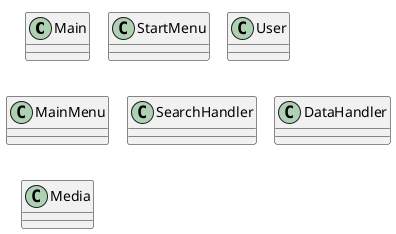 @startuml
!pragma layout smetana

Class Main{
}

Class StartMenu{

}

Class User{
}

Class MainMenu{
}

Class SearchHandler{
}

Class DataHandler{
}

Class Media{
}


@enduml